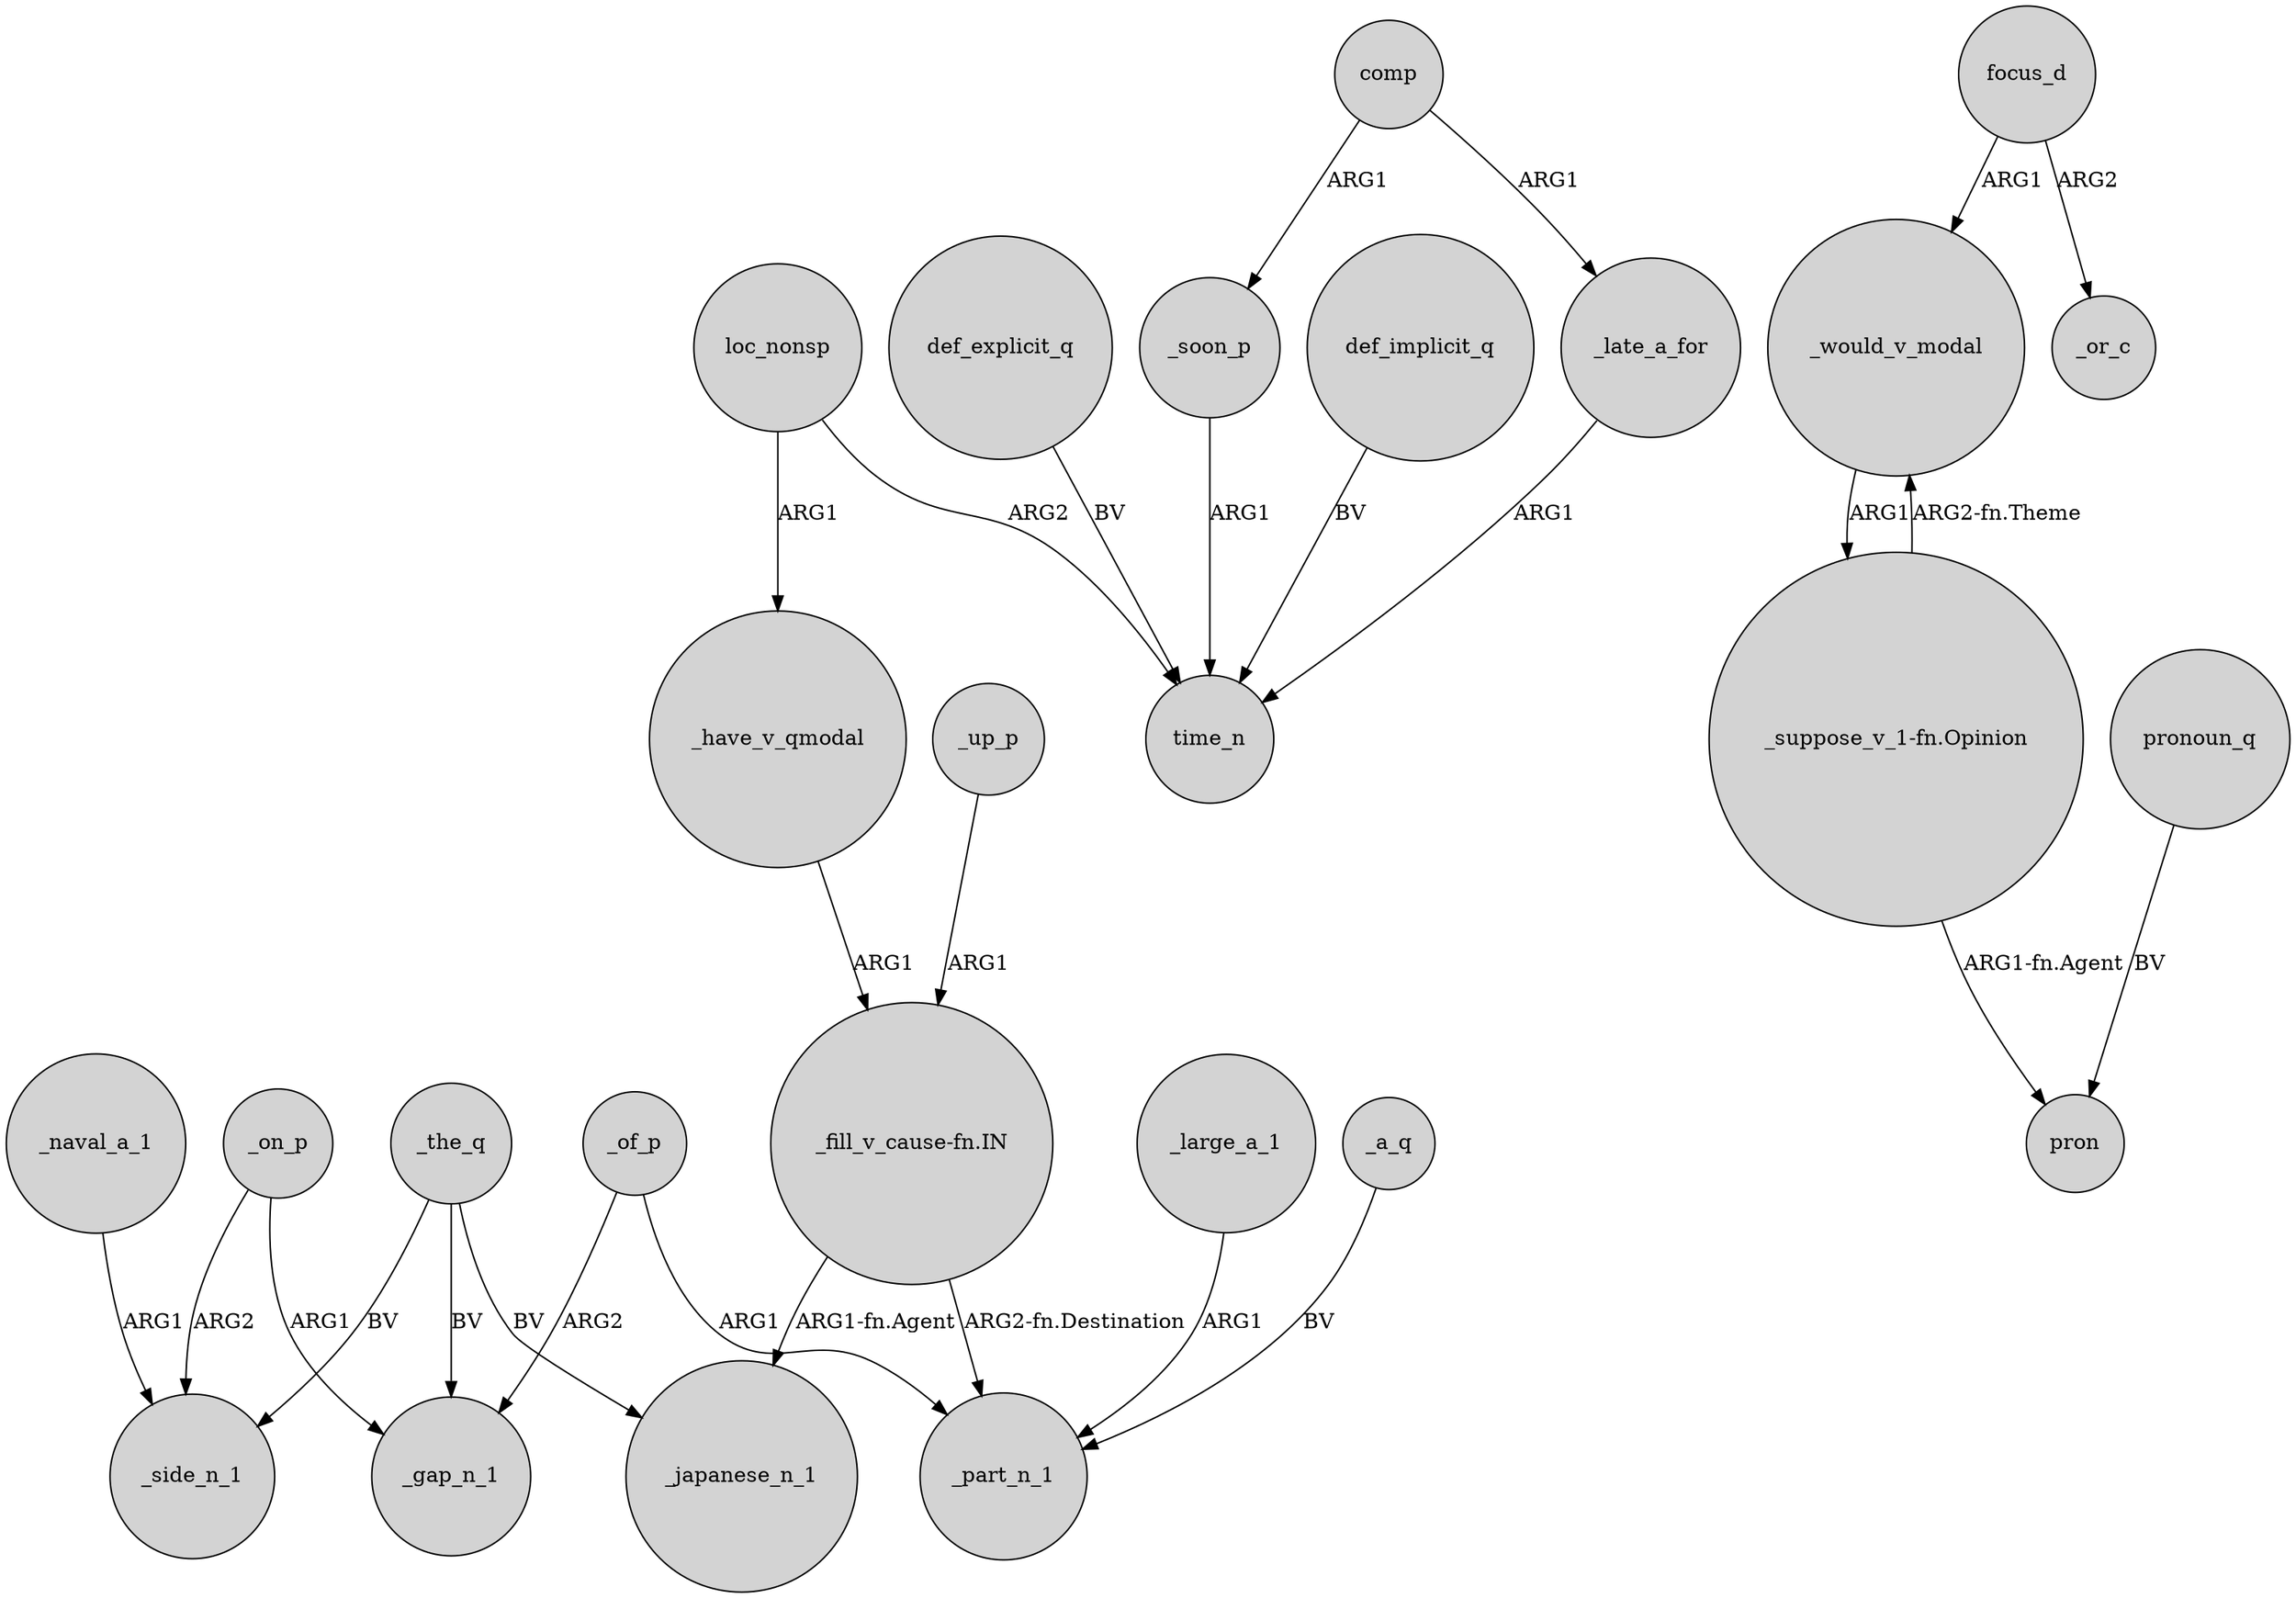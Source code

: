 digraph {
	node [shape=circle style=filled]
	_of_p -> _gap_n_1 [label=ARG2]
	_on_p -> _gap_n_1 [label=ARG1]
	comp -> _late_a_for [label=ARG1]
	def_explicit_q -> time_n [label=BV]
	_the_q -> _gap_n_1 [label=BV]
	_the_q -> _side_n_1 [label=BV]
	loc_nonsp -> _have_v_qmodal [label=ARG1]
	focus_d -> _would_v_modal [label=ARG1]
	_large_a_1 -> _part_n_1 [label=ARG1]
	"_fill_v_cause-fn.IN" -> _part_n_1 [label="ARG2-fn.Destination"]
	_up_p -> "_fill_v_cause-fn.IN" [label=ARG1]
	_of_p -> _part_n_1 [label=ARG1]
	loc_nonsp -> time_n [label=ARG2]
	_the_q -> _japanese_n_1 [label=BV]
	pronoun_q -> pron [label=BV]
	_would_v_modal -> "_suppose_v_1-fn.Opinion" [label=ARG1]
	"_suppose_v_1-fn.Opinion" -> pron [label="ARG1-fn.Agent"]
	_naval_a_1 -> _side_n_1 [label=ARG1]
	_on_p -> _side_n_1 [label=ARG2]
	comp -> _soon_p [label=ARG1]
	"_suppose_v_1-fn.Opinion" -> _would_v_modal [label="ARG2-fn.Theme"]
	_have_v_qmodal -> "_fill_v_cause-fn.IN" [label=ARG1]
	_soon_p -> time_n [label=ARG1]
	_late_a_for -> time_n [label=ARG1]
	_a_q -> _part_n_1 [label=BV]
	"_fill_v_cause-fn.IN" -> _japanese_n_1 [label="ARG1-fn.Agent"]
	focus_d -> _or_c [label=ARG2]
	def_implicit_q -> time_n [label=BV]
}
